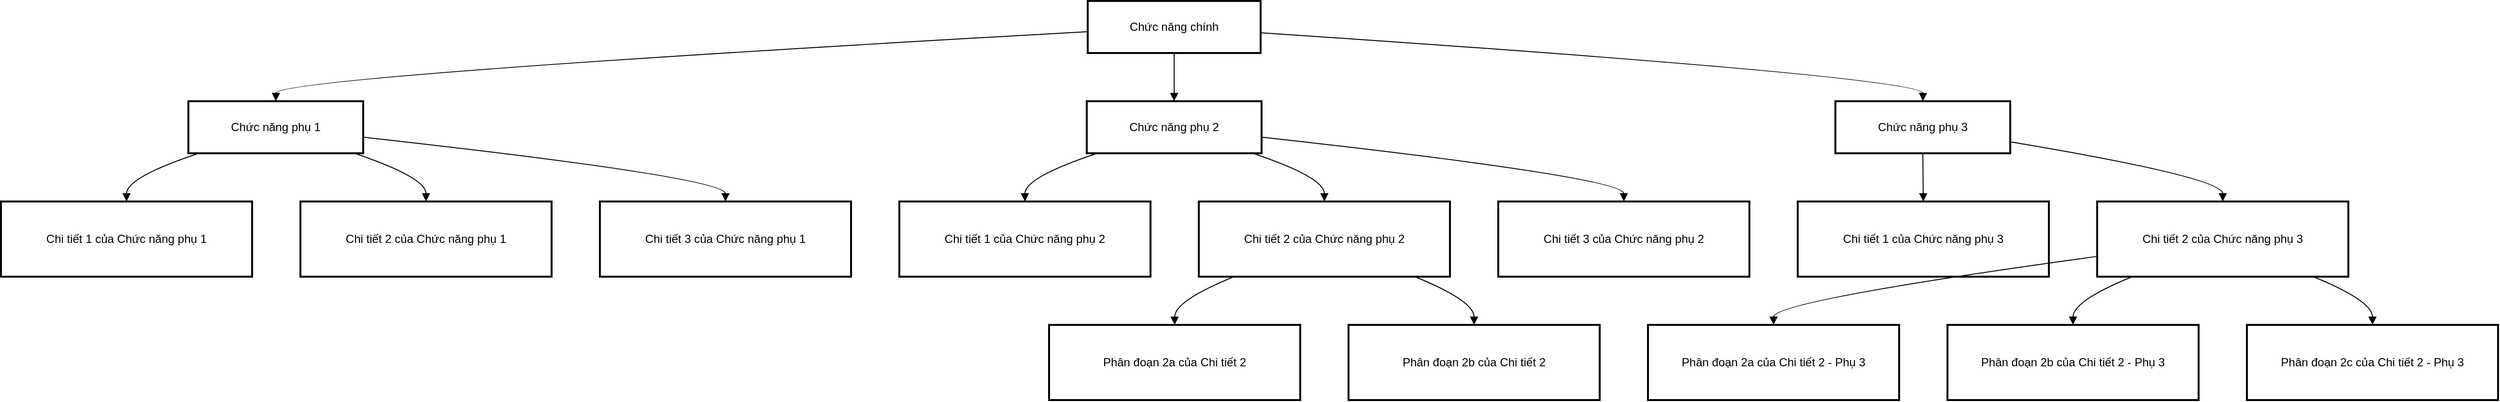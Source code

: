 <mxfile version="26.2.9">
  <diagram name="Page-1" id="TW9DQ196wyw5phrNLM8j">
    <mxGraphModel>
      <root>
        <mxCell id="0" />
        <mxCell id="1" parent="0" />
        <mxCell id="2" value="Chức năng chính" style="whiteSpace=wrap;strokeWidth=2;" vertex="1" parent="1">
          <mxGeometry x="1133" y="8" width="179" height="54" as="geometry" />
        </mxCell>
        <mxCell id="3" value="Chức năng phụ 1" style="whiteSpace=wrap;strokeWidth=2;" vertex="1" parent="1">
          <mxGeometry x="202" y="112" width="181" height="54" as="geometry" />
        </mxCell>
        <mxCell id="4" value="Chức năng phụ 2" style="whiteSpace=wrap;strokeWidth=2;" vertex="1" parent="1">
          <mxGeometry x="1132" y="112" width="181" height="54" as="geometry" />
        </mxCell>
        <mxCell id="5" value="Chức năng phụ 3" style="whiteSpace=wrap;strokeWidth=2;" vertex="1" parent="1">
          <mxGeometry x="1907" y="112" width="181" height="54" as="geometry" />
        </mxCell>
        <mxCell id="6" value="Chi tiết 1 của Chức năng phụ 1" style="whiteSpace=wrap;strokeWidth=2;" vertex="1" parent="1">
          <mxGeometry x="8" y="216" width="260" height="78" as="geometry" />
        </mxCell>
        <mxCell id="7" value="Chi tiết 2 của Chức năng phụ 1" style="whiteSpace=wrap;strokeWidth=2;" vertex="1" parent="1">
          <mxGeometry x="318" y="216" width="260" height="78" as="geometry" />
        </mxCell>
        <mxCell id="8" value="Chi tiết 3 của Chức năng phụ 1" style="whiteSpace=wrap;strokeWidth=2;" vertex="1" parent="1">
          <mxGeometry x="628" y="216" width="260" height="78" as="geometry" />
        </mxCell>
        <mxCell id="9" value="Chi tiết 1 của Chức năng phụ 2" style="whiteSpace=wrap;strokeWidth=2;" vertex="1" parent="1">
          <mxGeometry x="938" y="216" width="260" height="78" as="geometry" />
        </mxCell>
        <mxCell id="10" value="Chi tiết 2 của Chức năng phụ 2" style="whiteSpace=wrap;strokeWidth=2;" vertex="1" parent="1">
          <mxGeometry x="1248" y="216" width="260" height="78" as="geometry" />
        </mxCell>
        <mxCell id="11" value="Chi tiết 3 của Chức năng phụ 2" style="whiteSpace=wrap;strokeWidth=2;" vertex="1" parent="1">
          <mxGeometry x="1558" y="216" width="260" height="78" as="geometry" />
        </mxCell>
        <mxCell id="12" value="Phân đoạn 2a của Chi tiết 2" style="whiteSpace=wrap;strokeWidth=2;" vertex="1" parent="1">
          <mxGeometry x="1093" y="344" width="260" height="78" as="geometry" />
        </mxCell>
        <mxCell id="13" value="Phân đoạn 2b của Chi tiết 2" style="whiteSpace=wrap;strokeWidth=2;" vertex="1" parent="1">
          <mxGeometry x="1403" y="344" width="260" height="78" as="geometry" />
        </mxCell>
        <mxCell id="14" value="Chi tiết 1 của Chức năng phụ 3" style="whiteSpace=wrap;strokeWidth=2;" vertex="1" parent="1">
          <mxGeometry x="1868" y="216" width="260" height="78" as="geometry" />
        </mxCell>
        <mxCell id="15" value="Chi tiết 2 của Chức năng phụ 3" style="whiteSpace=wrap;strokeWidth=2;" vertex="1" parent="1">
          <mxGeometry x="2178" y="216" width="260" height="78" as="geometry" />
        </mxCell>
        <mxCell id="16" value="Phân đoạn 2a của Chi tiết 2 - Phụ 3" style="whiteSpace=wrap;strokeWidth=2;" vertex="1" parent="1">
          <mxGeometry x="1713" y="344" width="260" height="78" as="geometry" />
        </mxCell>
        <mxCell id="17" value="Phân đoạn 2b của Chi tiết 2 - Phụ 3" style="whiteSpace=wrap;strokeWidth=2;" vertex="1" parent="1">
          <mxGeometry x="2023" y="344" width="260" height="78" as="geometry" />
        </mxCell>
        <mxCell id="18" value="Phân đoạn 2c của Chi tiết 2 - Phụ 3" style="whiteSpace=wrap;strokeWidth=2;" vertex="1" parent="1">
          <mxGeometry x="2333" y="344" width="260" height="78" as="geometry" />
        </mxCell>
        <mxCell id="19" value="" style="curved=1;startArrow=none;endArrow=block;exitX=0;exitY=0.59;entryX=0.5;entryY=0;" edge="1" parent="1" source="2" target="3">
          <mxGeometry relative="1" as="geometry">
            <Array as="points">
              <mxPoint x="293" y="87" />
            </Array>
          </mxGeometry>
        </mxCell>
        <mxCell id="20" value="" style="curved=1;startArrow=none;endArrow=block;exitX=0.5;exitY=1;entryX=0.5;entryY=0;" edge="1" parent="1" source="2" target="4">
          <mxGeometry relative="1" as="geometry">
            <Array as="points" />
          </mxGeometry>
        </mxCell>
        <mxCell id="21" value="" style="curved=1;startArrow=none;endArrow=block;exitX=1;exitY=0.61;entryX=0.5;entryY=0;" edge="1" parent="1" source="2" target="5">
          <mxGeometry relative="1" as="geometry">
            <Array as="points">
              <mxPoint x="1998" y="87" />
            </Array>
          </mxGeometry>
        </mxCell>
        <mxCell id="22" value="" style="curved=1;startArrow=none;endArrow=block;exitX=0.06;exitY=1;entryX=0.5;entryY=0;" edge="1" parent="1" source="3" target="6">
          <mxGeometry relative="1" as="geometry">
            <Array as="points">
              <mxPoint x="138" y="191" />
            </Array>
          </mxGeometry>
        </mxCell>
        <mxCell id="23" value="" style="curved=1;startArrow=none;endArrow=block;exitX=0.95;exitY=1;entryX=0.5;entryY=0;" edge="1" parent="1" source="3" target="7">
          <mxGeometry relative="1" as="geometry">
            <Array as="points">
              <mxPoint x="448" y="191" />
            </Array>
          </mxGeometry>
        </mxCell>
        <mxCell id="24" value="" style="curved=1;startArrow=none;endArrow=block;exitX=1;exitY=0.69;entryX=0.5;entryY=0;" edge="1" parent="1" source="3" target="8">
          <mxGeometry relative="1" as="geometry">
            <Array as="points">
              <mxPoint x="758" y="191" />
            </Array>
          </mxGeometry>
        </mxCell>
        <mxCell id="25" value="" style="curved=1;startArrow=none;endArrow=block;exitX=0.06;exitY=1;entryX=0.5;entryY=0;" edge="1" parent="1" source="4" target="9">
          <mxGeometry relative="1" as="geometry">
            <Array as="points">
              <mxPoint x="1068" y="191" />
            </Array>
          </mxGeometry>
        </mxCell>
        <mxCell id="26" value="" style="curved=1;startArrow=none;endArrow=block;exitX=0.95;exitY=1;entryX=0.5;entryY=0;" edge="1" parent="1" source="4" target="10">
          <mxGeometry relative="1" as="geometry">
            <Array as="points">
              <mxPoint x="1378" y="191" />
            </Array>
          </mxGeometry>
        </mxCell>
        <mxCell id="27" value="" style="curved=1;startArrow=none;endArrow=block;exitX=1;exitY=0.69;entryX=0.5;entryY=0;" edge="1" parent="1" source="4" target="11">
          <mxGeometry relative="1" as="geometry">
            <Array as="points">
              <mxPoint x="1688" y="191" />
            </Array>
          </mxGeometry>
        </mxCell>
        <mxCell id="28" value="" style="curved=1;startArrow=none;endArrow=block;exitX=0.14;exitY=1;entryX=0.5;entryY=0;" edge="1" parent="1" source="10" target="12">
          <mxGeometry relative="1" as="geometry">
            <Array as="points">
              <mxPoint x="1223" y="319" />
            </Array>
          </mxGeometry>
        </mxCell>
        <mxCell id="29" value="" style="curved=1;startArrow=none;endArrow=block;exitX=0.86;exitY=1;entryX=0.5;entryY=0;" edge="1" parent="1" source="10" target="13">
          <mxGeometry relative="1" as="geometry">
            <Array as="points">
              <mxPoint x="1533" y="319" />
            </Array>
          </mxGeometry>
        </mxCell>
        <mxCell id="30" value="" style="curved=1;startArrow=none;endArrow=block;exitX=0.5;exitY=1;entryX=0.5;entryY=0;" edge="1" parent="1" source="5" target="14">
          <mxGeometry relative="1" as="geometry">
            <Array as="points" />
          </mxGeometry>
        </mxCell>
        <mxCell id="31" value="" style="curved=1;startArrow=none;endArrow=block;exitX=1;exitY=0.78;entryX=0.5;entryY=0;" edge="1" parent="1" source="5" target="15">
          <mxGeometry relative="1" as="geometry">
            <Array as="points">
              <mxPoint x="2308" y="191" />
            </Array>
          </mxGeometry>
        </mxCell>
        <mxCell id="32" value="" style="curved=1;startArrow=none;endArrow=block;exitX=0;exitY=0.73;entryX=0.5;entryY=0;" edge="1" parent="1" source="15" target="16">
          <mxGeometry relative="1" as="geometry">
            <Array as="points">
              <mxPoint x="1843" y="319" />
            </Array>
          </mxGeometry>
        </mxCell>
        <mxCell id="33" value="" style="curved=1;startArrow=none;endArrow=block;exitX=0.14;exitY=1;entryX=0.5;entryY=0;" edge="1" parent="1" source="15" target="17">
          <mxGeometry relative="1" as="geometry">
            <Array as="points">
              <mxPoint x="2153" y="319" />
            </Array>
          </mxGeometry>
        </mxCell>
        <mxCell id="34" value="" style="curved=1;startArrow=none;endArrow=block;exitX=0.86;exitY=1;entryX=0.5;entryY=0;" edge="1" parent="1" source="15" target="18">
          <mxGeometry relative="1" as="geometry">
            <Array as="points">
              <mxPoint x="2463" y="319" />
            </Array>
          </mxGeometry>
        </mxCell>
      </root>
    </mxGraphModel>
  </diagram>
</mxfile>
